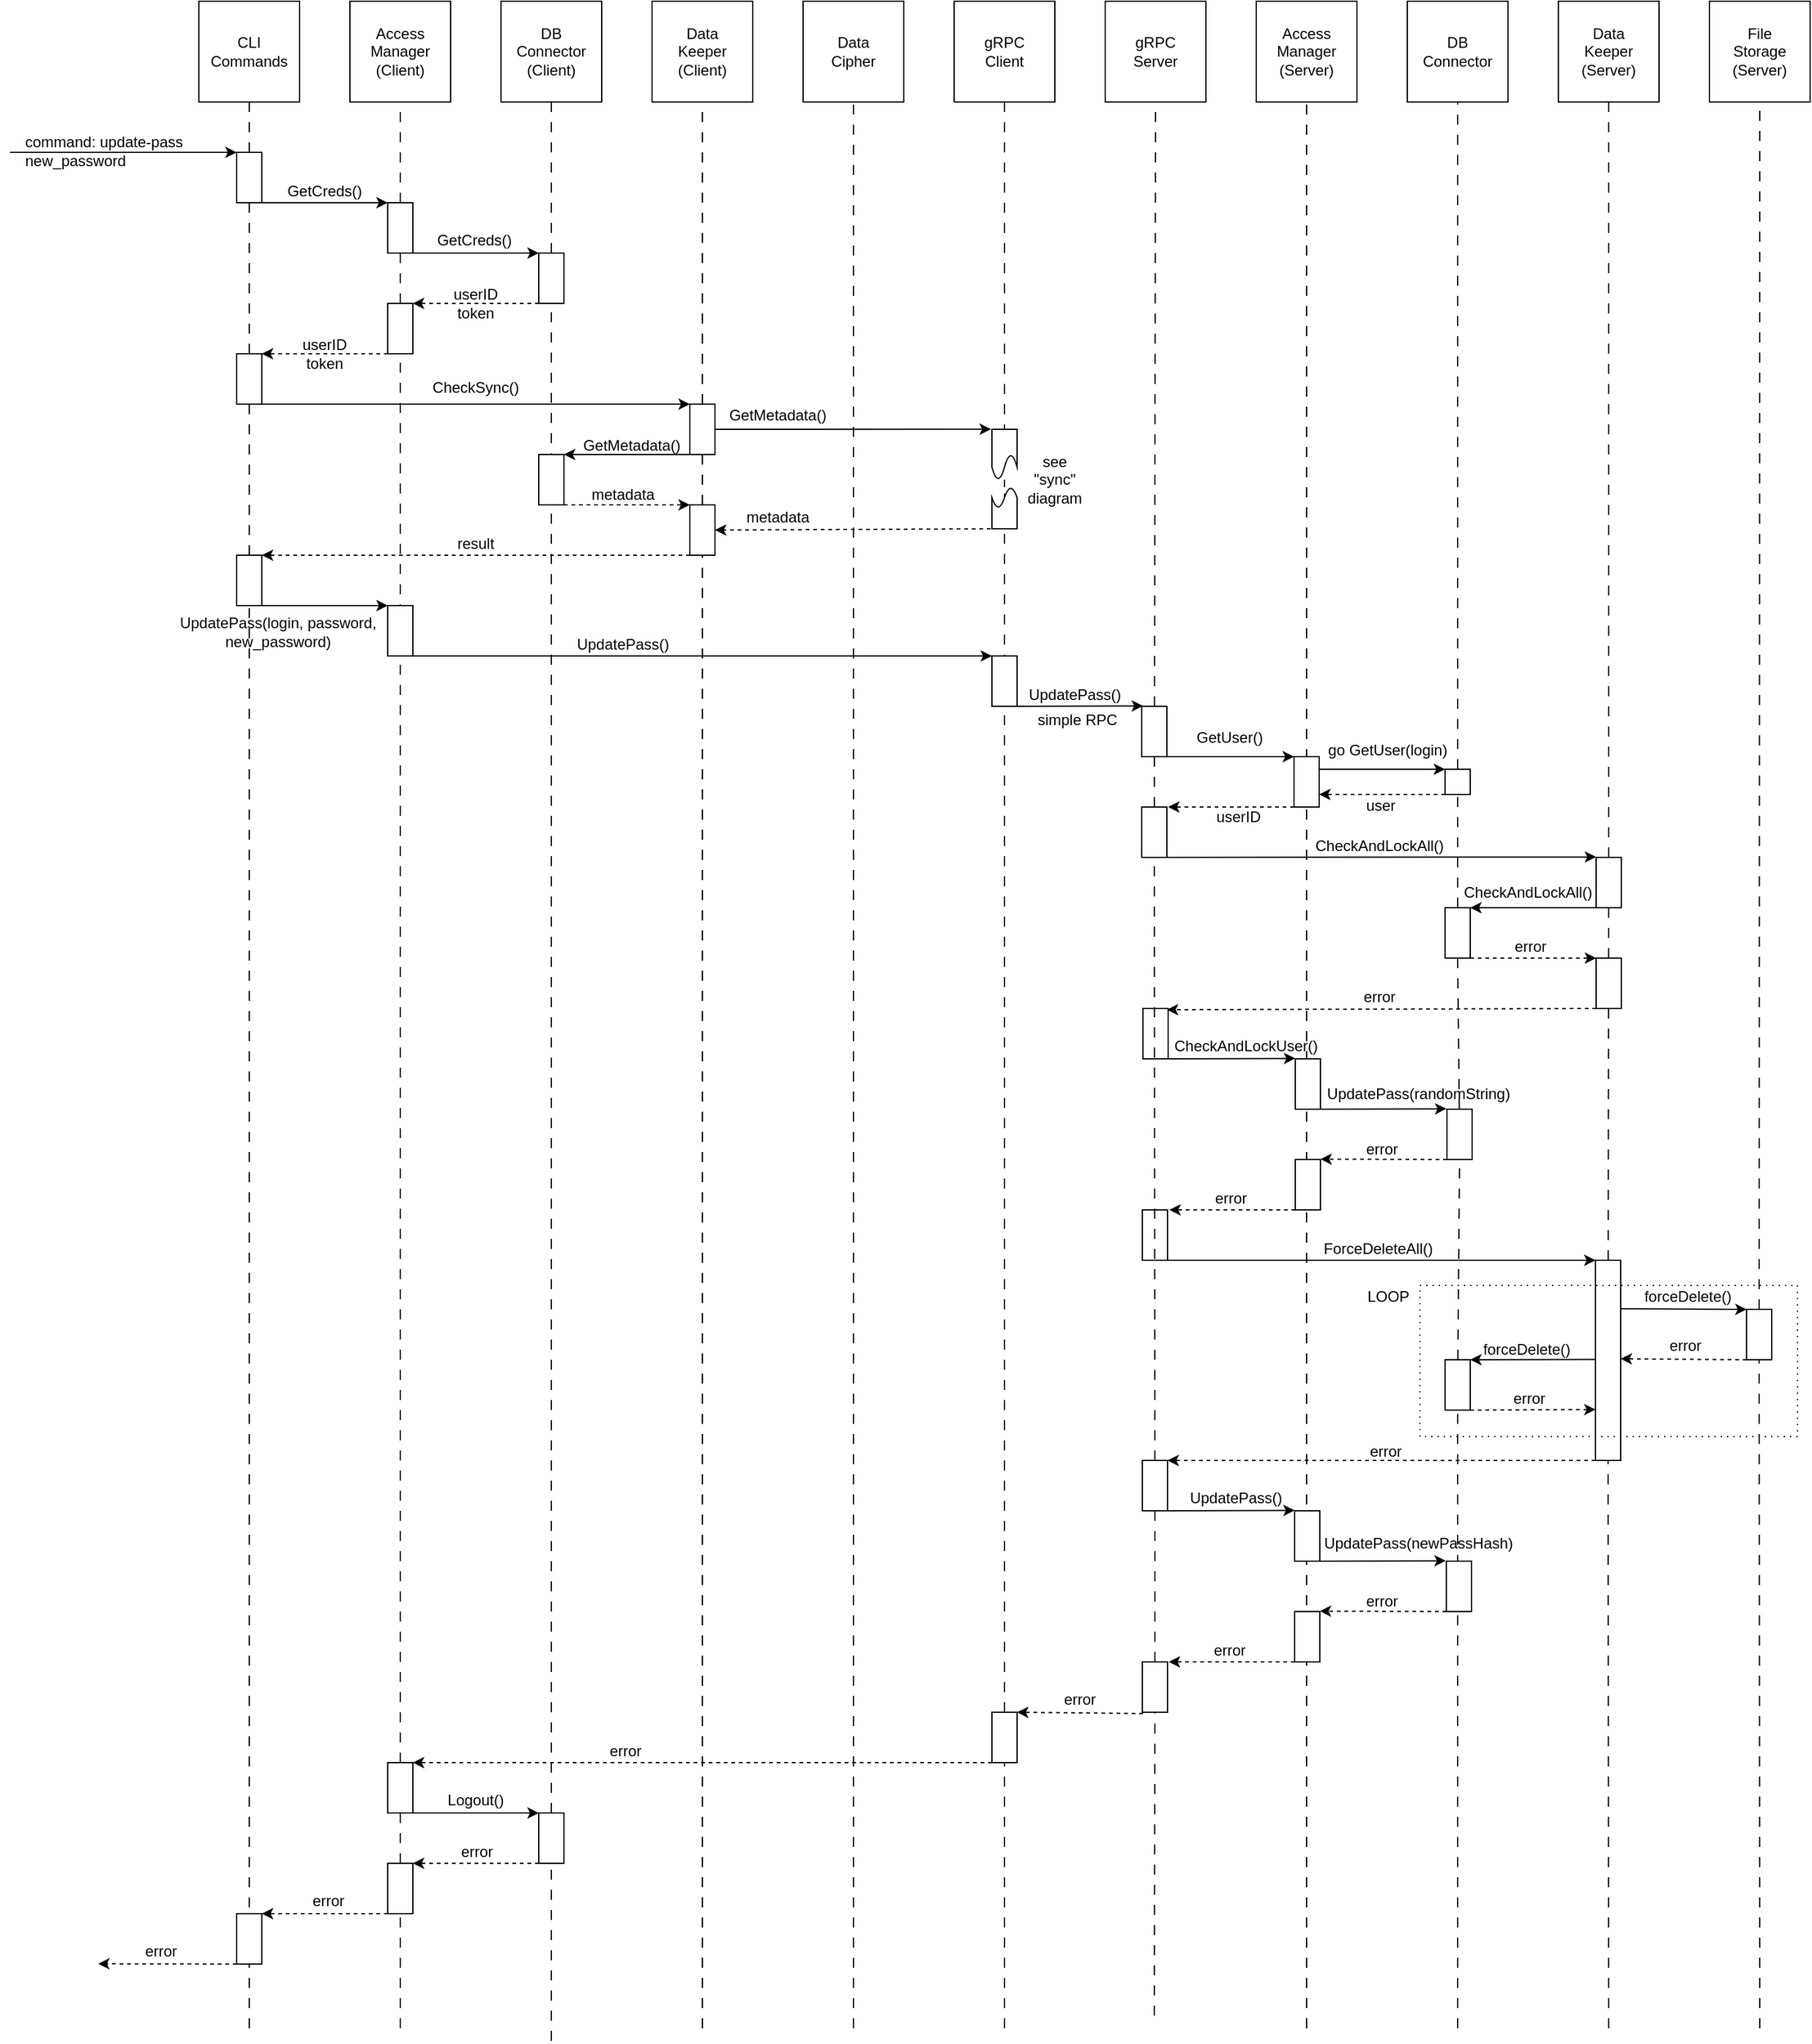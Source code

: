 <mxfile>
    <diagram name="Page-1" id="1Ryli8fB0829bHw35d7t">
        <mxGraphModel dx="2200" dy="1366" grid="1" gridSize="10" guides="1" tooltips="1" connect="1" arrows="1" fold="1" page="0" pageScale="1" pageWidth="827" pageHeight="1169" math="0" shadow="0">
            <root>
                <mxCell id="0"/>
                <mxCell id="1" parent="0"/>
                <mxCell id="tuJECXELKrIchDs7tuP_-1" value="CLI&lt;br&gt;Commands" style="whiteSpace=wrap;html=1;aspect=fixed;" parent="1" vertex="1">
                    <mxGeometry x="80" y="-240" width="80" height="80" as="geometry"/>
                </mxCell>
                <mxCell id="tuJECXELKrIchDs7tuP_-2" value="" style="endArrow=none;dashed=1;html=1;rounded=0;entryX=0.5;entryY=1;entryDx=0;entryDy=0;dashPattern=8 8;startArrow=none;" parent="1" source="407" target="tuJECXELKrIchDs7tuP_-1" edge="1">
                    <mxGeometry width="50" height="50" relative="1" as="geometry">
                        <mxPoint x="120" y="220" as="sourcePoint"/>
                        <mxPoint x="460" y="90" as="targetPoint"/>
                    </mxGeometry>
                </mxCell>
                <mxCell id="tuJECXELKrIchDs7tuP_-4" value="Data&lt;br&gt;Keeper&lt;br&gt;(Client)" style="whiteSpace=wrap;html=1;aspect=fixed;" parent="1" vertex="1">
                    <mxGeometry x="440" y="-240" width="80" height="80" as="geometry"/>
                </mxCell>
                <mxCell id="tuJECXELKrIchDs7tuP_-8" value="gRPC&lt;br&gt;Client" style="whiteSpace=wrap;html=1;aspect=fixed;" parent="1" vertex="1">
                    <mxGeometry x="680" y="-240" width="80" height="80" as="geometry"/>
                </mxCell>
                <mxCell id="tuJECXELKrIchDs7tuP_-9" value="gRPC&lt;br&gt;Server" style="whiteSpace=wrap;html=1;aspect=fixed;" parent="1" vertex="1">
                    <mxGeometry x="800" y="-240" width="80" height="80" as="geometry"/>
                </mxCell>
                <mxCell id="tuJECXELKrIchDs7tuP_-10" value="Access Manager&lt;br&gt;(Server)" style="whiteSpace=wrap;html=1;aspect=fixed;" parent="1" vertex="1">
                    <mxGeometry x="920" y="-240" width="80" height="80" as="geometry"/>
                </mxCell>
                <mxCell id="tuJECXELKrIchDs7tuP_-12" value="DB&lt;br&gt;Connector" style="whiteSpace=wrap;html=1;aspect=fixed;" parent="1" vertex="1">
                    <mxGeometry x="1040" y="-240" width="80" height="80" as="geometry"/>
                </mxCell>
                <mxCell id="tuJECXELKrIchDs7tuP_-13" value="" style="endArrow=none;dashed=1;html=1;rounded=0;entryX=0.5;entryY=1;entryDx=0;entryDy=0;dashPattern=8 8;startArrow=none;" parent="1" source="416" target="tuJECXELKrIchDs7tuP_-4" edge="1">
                    <mxGeometry width="50" height="50" relative="1" as="geometry">
                        <mxPoint x="479" y="1460" as="sourcePoint"/>
                        <mxPoint x="530" y="-60" as="targetPoint"/>
                    </mxGeometry>
                </mxCell>
                <mxCell id="tuJECXELKrIchDs7tuP_-15" value="" style="endArrow=none;dashed=1;html=1;rounded=0;entryX=0.5;entryY=1;entryDx=0;entryDy=0;dashPattern=8 8;startArrow=none;" parent="1" target="tuJECXELKrIchDs7tuP_-8" edge="1">
                    <mxGeometry width="50" height="50" relative="1" as="geometry">
                        <mxPoint x="720.0" y="120" as="sourcePoint"/>
                        <mxPoint x="910" y="300" as="targetPoint"/>
                    </mxGeometry>
                </mxCell>
                <mxCell id="tuJECXELKrIchDs7tuP_-16" value="" style="endArrow=none;dashed=1;html=1;rounded=0;entryX=0.5;entryY=1;entryDx=0;entryDy=0;dashPattern=8 8;startArrow=none;" parent="1" source="547" target="tuJECXELKrIchDs7tuP_-9" edge="1">
                    <mxGeometry width="50" height="50" relative="1" as="geometry">
                        <mxPoint x="839" y="1470" as="sourcePoint"/>
                        <mxPoint x="910" y="300" as="targetPoint"/>
                    </mxGeometry>
                </mxCell>
                <mxCell id="tuJECXELKrIchDs7tuP_-17" value="" style="endArrow=none;dashed=1;html=1;rounded=0;entryX=0.5;entryY=1;entryDx=0;entryDy=0;dashPattern=8 8;startArrow=none;" parent="1" target="tuJECXELKrIchDs7tuP_-10" edge="1">
                    <mxGeometry width="50" height="50" relative="1" as="geometry">
                        <mxPoint x="960" y="1370" as="sourcePoint"/>
                        <mxPoint x="910" y="300" as="targetPoint"/>
                    </mxGeometry>
                </mxCell>
                <mxCell id="tuJECXELKrIchDs7tuP_-18" value="" style="endArrow=none;dashed=1;html=1;rounded=0;entryX=0.5;entryY=1;entryDx=0;entryDy=0;dashPattern=8 8;startArrow=none;" parent="1" source="541" edge="1">
                    <mxGeometry width="50" height="50" relative="1" as="geometry">
                        <mxPoint x="1079" y="860" as="sourcePoint"/>
                        <mxPoint x="1080" y="-160.0" as="targetPoint"/>
                    </mxGeometry>
                </mxCell>
                <mxCell id="399" style="edgeStyle=none;html=1;exitX=1;exitY=1;exitDx=0;exitDy=0;entryX=0;entryY=0;entryDx=0;entryDy=0;" parent="1" source="tuJECXELKrIchDs7tuP_-20" target="396" edge="1">
                    <mxGeometry relative="1" as="geometry"/>
                </mxCell>
                <mxCell id="tuJECXELKrIchDs7tuP_-20" value="" style="rounded=0;whiteSpace=wrap;html=1;" parent="1" vertex="1">
                    <mxGeometry x="110" y="-120" width="20" height="40" as="geometry"/>
                </mxCell>
                <mxCell id="tuJECXELKrIchDs7tuP_-21" value="" style="endArrow=classic;html=1;rounded=0;entryX=0;entryY=0;entryDx=0;entryDy=0;" parent="1" target="tuJECXELKrIchDs7tuP_-20" edge="1">
                    <mxGeometry width="50" height="50" relative="1" as="geometry">
                        <mxPoint x="-70" y="-120" as="sourcePoint"/>
                        <mxPoint x="320" y="40" as="targetPoint"/>
                    </mxGeometry>
                </mxCell>
                <mxCell id="tuJECXELKrIchDs7tuP_-28" value="Access&lt;br&gt;Manager&lt;br&gt;(Client)" style="whiteSpace=wrap;html=1;aspect=fixed;" parent="1" vertex="1">
                    <mxGeometry x="200" y="-240" width="80" height="80" as="geometry"/>
                </mxCell>
                <mxCell id="tuJECXELKrIchDs7tuP_-29" value="" style="endArrow=none;dashed=1;html=1;rounded=0;entryX=0.5;entryY=1;entryDx=0;entryDy=0;dashPattern=8 8;startArrow=none;" parent="1" source="404" target="tuJECXELKrIchDs7tuP_-28" edge="1">
                    <mxGeometry width="50" height="50" relative="1" as="geometry">
                        <mxPoint x="240" y="2720" as="sourcePoint"/>
                        <mxPoint x="290" y="190" as="targetPoint"/>
                    </mxGeometry>
                </mxCell>
                <mxCell id="tuJECXELKrIchDs7tuP_-30" value="DB&lt;br&gt;Connector&lt;br&gt;(Client)" style="whiteSpace=wrap;html=1;aspect=fixed;" parent="1" vertex="1">
                    <mxGeometry x="320" y="-240" width="80" height="80" as="geometry"/>
                </mxCell>
                <mxCell id="tuJECXELKrIchDs7tuP_-31" value="" style="endArrow=none;dashed=1;html=1;rounded=0;entryX=0.5;entryY=1;entryDx=0;entryDy=0;dashPattern=8 8;startArrow=none;" parent="1" source="401" target="tuJECXELKrIchDs7tuP_-30" edge="1">
                    <mxGeometry width="50" height="50" relative="1" as="geometry">
                        <mxPoint x="360" y="310" as="sourcePoint"/>
                        <mxPoint x="410" y="-60" as="targetPoint"/>
                    </mxGeometry>
                </mxCell>
                <mxCell id="tuJECXELKrIchDs7tuP_-33" value="" style="endArrow=classic;html=1;rounded=0;exitX=1;exitY=1;exitDx=0;exitDy=0;entryX=0;entryY=0;entryDx=0;entryDy=0;" parent="1" target="tuJECXELKrIchDs7tuP_-32" edge="1">
                    <mxGeometry width="50" height="50" relative="1" as="geometry">
                        <mxPoint x="130" y="240" as="sourcePoint"/>
                        <mxPoint x="580" y="370" as="targetPoint"/>
                    </mxGeometry>
                </mxCell>
                <mxCell id="tuJECXELKrIchDs7tuP_-38" value="UpdatePass(login, password, new_password)" style="text;strokeColor=none;align=center;fillColor=none;html=1;verticalAlign=middle;whiteSpace=wrap;rounded=0;" parent="1" vertex="1">
                    <mxGeometry x="54" y="246" width="178" height="30" as="geometry"/>
                </mxCell>
                <mxCell id="tuJECXELKrIchDs7tuP_-41" value="command: update-pass&lt;br&gt;new_password" style="text;html=1;strokeColor=none;fillColor=none;align=left;verticalAlign=middle;whiteSpace=wrap;rounded=0;" parent="1" vertex="1">
                    <mxGeometry x="-60" y="-136" width="135" height="30" as="geometry"/>
                </mxCell>
                <mxCell id="373" style="edgeStyle=none;html=1;exitX=1;exitY=1;exitDx=0;exitDy=0;entryX=0;entryY=0;entryDx=0;entryDy=0;" parent="1" target="372" edge="1">
                    <mxGeometry relative="1" as="geometry">
                        <mxPoint x="250" y="280" as="sourcePoint"/>
                    </mxGeometry>
                </mxCell>
                <mxCell id="95" value="" style="endArrow=none;dashed=1;html=1;rounded=0;entryX=0.5;entryY=1;entryDx=0;entryDy=0;dashPattern=8 8;startArrow=none;" parent="1" source="426" edge="1">
                    <mxGeometry width="50" height="50" relative="1" as="geometry">
                        <mxPoint x="720" y="2700" as="sourcePoint"/>
                        <mxPoint x="720.0" y="140" as="targetPoint"/>
                    </mxGeometry>
                </mxCell>
                <mxCell id="300" value="Data&lt;br&gt;Keeper&lt;br&gt;(Server)" style="whiteSpace=wrap;html=1;aspect=fixed;" parent="1" vertex="1">
                    <mxGeometry x="1160" y="-240" width="80" height="80" as="geometry"/>
                </mxCell>
                <mxCell id="301" value="" style="endArrow=none;dashed=1;html=1;strokeWidth=1;entryX=0.5;entryY=1;entryDx=0;entryDy=0;dashPattern=8 8;startArrow=none;" parent="1" source="448" target="300" edge="1">
                    <mxGeometry width="50" height="50" relative="1" as="geometry">
                        <mxPoint x="1200" y="1440" as="sourcePoint"/>
                        <mxPoint x="1690" y="760" as="targetPoint"/>
                    </mxGeometry>
                </mxCell>
                <mxCell id="376" style="edgeStyle=none;html=1;exitX=1;exitY=1;exitDx=0;exitDy=0;" parent="1" source="372" edge="1">
                    <mxGeometry relative="1" as="geometry">
                        <mxPoint x="830" y="319.667" as="targetPoint"/>
                    </mxGeometry>
                </mxCell>
                <mxCell id="374" value="UpdatePass()" style="text;html=1;strokeColor=none;fillColor=none;align=center;verticalAlign=middle;whiteSpace=wrap;rounded=0;" parent="1" vertex="1">
                    <mxGeometry x="387" y="256" width="60" height="30" as="geometry"/>
                </mxCell>
                <mxCell id="381" style="edgeStyle=none;html=1;exitX=1;exitY=1;exitDx=0;exitDy=0;" parent="1" edge="1">
                    <mxGeometry relative="1" as="geometry">
                        <mxPoint x="951" y="599.667" as="targetPoint"/>
                        <mxPoint x="850" y="600" as="sourcePoint"/>
                    </mxGeometry>
                </mxCell>
                <mxCell id="450" style="edgeStyle=none;html=1;exitX=1;exitY=1;exitDx=0;exitDy=0;" parent="1" edge="1">
                    <mxGeometry relative="1" as="geometry">
                        <mxPoint x="1190" y="439.684" as="targetPoint"/>
                        <mxPoint x="849" y="440" as="sourcePoint"/>
                    </mxGeometry>
                </mxCell>
                <mxCell id="540" style="edgeStyle=none;html=1;exitX=1;exitY=1;exitDx=0;exitDy=0;entryX=0;entryY=0;entryDx=0;entryDy=0;" parent="1" source="375" target="539" edge="1">
                    <mxGeometry relative="1" as="geometry"/>
                </mxCell>
                <mxCell id="375" value="" style="rounded=0;whiteSpace=wrap;html=1;" parent="1" vertex="1">
                    <mxGeometry x="829" y="320" width="20" height="40" as="geometry"/>
                </mxCell>
                <mxCell id="377" value="UpdatePass()" style="text;html=1;strokeColor=none;fillColor=none;align=center;verticalAlign=middle;whiteSpace=wrap;rounded=0;" parent="1" vertex="1">
                    <mxGeometry x="746" y="296" width="60" height="30" as="geometry"/>
                </mxCell>
                <mxCell id="378" value="simple RPC" style="text;html=1;strokeColor=none;fillColor=none;align=center;verticalAlign=middle;whiteSpace=wrap;rounded=0;" parent="1" vertex="1">
                    <mxGeometry x="738" y="316" width="80" height="30" as="geometry"/>
                </mxCell>
                <mxCell id="387" style="edgeStyle=none;html=1;exitX=1;exitY=1;exitDx=0;exitDy=0;" parent="1" source="379" edge="1">
                    <mxGeometry relative="1" as="geometry">
                        <mxPoint x="1071" y="639.667" as="targetPoint"/>
                    </mxGeometry>
                </mxCell>
                <mxCell id="379" value="" style="rounded=0;whiteSpace=wrap;html=1;" parent="1" vertex="1">
                    <mxGeometry x="951" y="600" width="20" height="40" as="geometry"/>
                </mxCell>
                <mxCell id="382" value="CheckAndLockUser()" style="text;html=1;strokeColor=none;fillColor=none;align=center;verticalAlign=middle;whiteSpace=wrap;rounded=0;" parent="1" vertex="1">
                    <mxGeometry x="881.5" y="575" width="60" height="30" as="geometry"/>
                </mxCell>
                <mxCell id="384" value="" style="endArrow=none;dashed=1;html=1;rounded=0;entryX=0.5;entryY=1;entryDx=0;entryDy=0;dashPattern=8 8;startArrow=none;" parent="1" source="464" target="383" edge="1">
                    <mxGeometry width="50" height="50" relative="1" as="geometry">
                        <mxPoint x="1078" y="1719" as="sourcePoint"/>
                        <mxPoint x="1080" y="480.0" as="targetPoint"/>
                    </mxGeometry>
                </mxCell>
                <mxCell id="390" style="edgeStyle=none;html=1;exitX=0;exitY=1;exitDx=0;exitDy=0;dashed=1;" parent="1" source="383" edge="1">
                    <mxGeometry relative="1" as="geometry">
                        <mxPoint x="971" y="679.667" as="targetPoint"/>
                    </mxGeometry>
                </mxCell>
                <mxCell id="383" value="" style="rounded=0;whiteSpace=wrap;html=1;" parent="1" vertex="1">
                    <mxGeometry x="1071.5" y="640" width="20" height="40" as="geometry"/>
                </mxCell>
                <mxCell id="388" value="UpdatePass(randomString)" style="text;html=1;strokeColor=none;fillColor=none;align=center;verticalAlign=middle;whiteSpace=wrap;rounded=0;" parent="1" vertex="1">
                    <mxGeometry x="1019" y="613" width="60" height="30" as="geometry"/>
                </mxCell>
                <mxCell id="393" style="edgeStyle=none;html=1;exitX=0;exitY=1;exitDx=0;exitDy=0;entryX=1;entryY=0;entryDx=0;entryDy=0;dashed=1;" parent="1" source="389" edge="1">
                    <mxGeometry relative="1" as="geometry">
                        <mxPoint x="851" y="720" as="targetPoint"/>
                    </mxGeometry>
                </mxCell>
                <mxCell id="389" value="" style="rounded=0;whiteSpace=wrap;html=1;" parent="1" vertex="1">
                    <mxGeometry x="951" y="680" width="20" height="40" as="geometry"/>
                </mxCell>
                <mxCell id="391" value="error" style="text;html=1;strokeColor=none;fillColor=none;align=center;verticalAlign=middle;whiteSpace=wrap;rounded=0;" parent="1" vertex="1">
                    <mxGeometry x="990" y="657" width="60" height="30" as="geometry"/>
                </mxCell>
                <mxCell id="447" style="edgeStyle=none;html=1;exitX=1;exitY=1;exitDx=0;exitDy=0;entryX=0;entryY=0;entryDx=0;entryDy=0;" parent="1" source="392" target="445" edge="1">
                    <mxGeometry relative="1" as="geometry"/>
                </mxCell>
                <mxCell id="392" value="" style="rounded=0;whiteSpace=wrap;html=1;" parent="1" vertex="1">
                    <mxGeometry x="829.5" y="720" width="20" height="40" as="geometry"/>
                </mxCell>
                <mxCell id="394" value="error" style="text;html=1;strokeColor=none;fillColor=none;align=center;verticalAlign=middle;whiteSpace=wrap;rounded=0;" parent="1" vertex="1">
                    <mxGeometry x="869.5" y="696" width="60" height="30" as="geometry"/>
                </mxCell>
                <mxCell id="403" style="edgeStyle=none;html=1;exitX=1;exitY=1;exitDx=0;exitDy=0;entryX=0;entryY=0;entryDx=0;entryDy=0;" parent="1" source="396" target="401" edge="1">
                    <mxGeometry relative="1" as="geometry"/>
                </mxCell>
                <mxCell id="396" value="" style="rounded=0;whiteSpace=wrap;html=1;" parent="1" vertex="1">
                    <mxGeometry x="230" y="-80" width="20" height="40" as="geometry"/>
                </mxCell>
                <mxCell id="402" value="" style="endArrow=none;dashed=1;html=1;rounded=0;entryX=0.5;entryY=1;entryDx=0;entryDy=0;dashPattern=8 8;startArrow=none;" parent="1" source="488" target="401" edge="1">
                    <mxGeometry width="50" height="50" relative="1" as="geometry">
                        <mxPoint x="359" y="1423.333" as="sourcePoint"/>
                        <mxPoint x="360" y="-160" as="targetPoint"/>
                    </mxGeometry>
                </mxCell>
                <mxCell id="406" style="edgeStyle=none;html=1;exitX=0;exitY=1;exitDx=0;exitDy=0;entryX=1;entryY=0;entryDx=0;entryDy=0;dashed=1;" parent="1" source="401" target="404" edge="1">
                    <mxGeometry relative="1" as="geometry"/>
                </mxCell>
                <mxCell id="401" value="" style="rounded=0;whiteSpace=wrap;html=1;" parent="1" vertex="1">
                    <mxGeometry x="350" y="-40" width="20" height="40" as="geometry"/>
                </mxCell>
                <mxCell id="405" value="" style="endArrow=none;dashed=1;html=1;rounded=0;entryX=0.5;entryY=1;entryDx=0;entryDy=0;dashPattern=8 8;startArrow=none;" parent="1" source="494" target="404" edge="1">
                    <mxGeometry width="50" height="50" relative="1" as="geometry">
                        <mxPoint x="240" y="2720" as="sourcePoint"/>
                        <mxPoint x="240" y="-160" as="targetPoint"/>
                    </mxGeometry>
                </mxCell>
                <mxCell id="409" style="edgeStyle=none;html=1;exitX=0;exitY=1;exitDx=0;exitDy=0;entryX=1;entryY=0;entryDx=0;entryDy=0;dashed=1;" parent="1" source="404" target="407" edge="1">
                    <mxGeometry relative="1" as="geometry"/>
                </mxCell>
                <mxCell id="404" value="" style="rounded=0;whiteSpace=wrap;html=1;" parent="1" vertex="1">
                    <mxGeometry x="230" width="20" height="40" as="geometry"/>
                </mxCell>
                <mxCell id="408" value="" style="endArrow=none;dashed=1;html=1;rounded=0;entryX=0.5;entryY=1;entryDx=0;entryDy=0;dashPattern=8 8;startArrow=none;" parent="1" source="439" target="407" edge="1">
                    <mxGeometry width="50" height="50" relative="1" as="geometry">
                        <mxPoint x="119" y="1450" as="sourcePoint"/>
                        <mxPoint x="120" y="-160" as="targetPoint"/>
                    </mxGeometry>
                </mxCell>
                <mxCell id="418" style="edgeStyle=none;html=1;exitX=1;exitY=1;exitDx=0;exitDy=0;entryX=0;entryY=0;entryDx=0;entryDy=0;" parent="1" source="407" target="416" edge="1">
                    <mxGeometry relative="1" as="geometry"/>
                </mxCell>
                <mxCell id="407" value="" style="rounded=0;whiteSpace=wrap;html=1;" parent="1" vertex="1">
                    <mxGeometry x="110" y="40" width="20" height="40" as="geometry"/>
                </mxCell>
                <mxCell id="410" value="GetCreds()" style="text;html=1;strokeColor=none;fillColor=none;align=center;verticalAlign=middle;whiteSpace=wrap;rounded=0;" parent="1" vertex="1">
                    <mxGeometry x="150" y="-104" width="60" height="30" as="geometry"/>
                </mxCell>
                <mxCell id="411" value="GetCreds()" style="text;html=1;strokeColor=none;fillColor=none;align=center;verticalAlign=middle;whiteSpace=wrap;rounded=0;" parent="1" vertex="1">
                    <mxGeometry x="269" y="-65" width="60" height="30" as="geometry"/>
                </mxCell>
                <mxCell id="412" value="userID&lt;br&gt;token" style="text;html=1;strokeColor=none;fillColor=none;align=center;verticalAlign=middle;whiteSpace=wrap;rounded=0;" parent="1" vertex="1">
                    <mxGeometry x="270" y="-15" width="60" height="30" as="geometry"/>
                </mxCell>
                <mxCell id="413" value="userID&lt;br&gt;token" style="text;html=1;strokeColor=none;fillColor=none;align=center;verticalAlign=middle;whiteSpace=wrap;rounded=0;" parent="1" vertex="1">
                    <mxGeometry x="150" y="27" width="60" height="25" as="geometry"/>
                </mxCell>
                <mxCell id="417" value="" style="endArrow=none;dashed=1;html=1;rounded=0;entryX=0.5;entryY=1;entryDx=0;entryDy=0;dashPattern=8 8;startArrow=none;" parent="1" source="430" target="416" edge="1">
                    <mxGeometry width="50" height="50" relative="1" as="geometry">
                        <mxPoint x="479" y="1460" as="sourcePoint"/>
                        <mxPoint x="480" y="-160" as="targetPoint"/>
                    </mxGeometry>
                </mxCell>
                <mxCell id="422" style="edgeStyle=none;html=1;exitX=1;exitY=1;exitDx=0;exitDy=0;entryX=-0.038;entryY=-0.003;entryDx=0;entryDy=0;entryPerimeter=0;" parent="1" target="425" edge="1">
                    <mxGeometry relative="1" as="geometry">
                        <mxPoint x="490.0" y="100" as="sourcePoint"/>
                        <mxPoint x="590.0" y="100" as="targetPoint"/>
                    </mxGeometry>
                </mxCell>
                <mxCell id="429" style="edgeStyle=none;html=1;exitX=0;exitY=1;exitDx=0;exitDy=0;entryX=1;entryY=0;entryDx=0;entryDy=0;" parent="1" source="416" target="428" edge="1">
                    <mxGeometry relative="1" as="geometry"/>
                </mxCell>
                <mxCell id="416" value="" style="rounded=0;whiteSpace=wrap;html=1;" parent="1" vertex="1">
                    <mxGeometry x="470" y="80" width="20" height="40" as="geometry"/>
                </mxCell>
                <mxCell id="419" value="CheckSync()" style="text;html=1;strokeColor=none;fillColor=none;align=center;verticalAlign=middle;whiteSpace=wrap;rounded=0;" parent="1" vertex="1">
                    <mxGeometry x="270" y="52" width="60" height="30" as="geometry"/>
                </mxCell>
                <mxCell id="423" value="GetMetadata()" style="text;html=1;strokeColor=none;fillColor=none;align=center;verticalAlign=middle;whiteSpace=wrap;rounded=0;" parent="1" vertex="1">
                    <mxGeometry x="510" y="74" width="60" height="30" as="geometry"/>
                </mxCell>
                <mxCell id="425" value="" style="shape=document;whiteSpace=wrap;html=1;boundedLbl=1;size=0.5;" parent="1" vertex="1">
                    <mxGeometry x="710" y="100" width="20" height="40" as="geometry"/>
                </mxCell>
                <mxCell id="427" value="" style="endArrow=none;dashed=1;html=1;rounded=0;entryX=0.5;entryY=1;entryDx=0;entryDy=0;dashPattern=8 8;startArrow=none;" parent="1" source="481" target="426" edge="1">
                    <mxGeometry width="50" height="50" relative="1" as="geometry">
                        <mxPoint x="720.0" y="2720.0" as="sourcePoint"/>
                        <mxPoint x="720.0" y="160" as="targetPoint"/>
                    </mxGeometry>
                </mxCell>
                <mxCell id="436" style="edgeStyle=none;html=1;exitX=0.75;exitY=0;exitDx=0;exitDy=0;entryX=1;entryY=0.5;entryDx=0;entryDy=0;dashed=1;" parent="1" source="426" target="430" edge="1">
                    <mxGeometry relative="1" as="geometry"/>
                </mxCell>
                <mxCell id="426" value="" style="shape=document;whiteSpace=wrap;html=1;boundedLbl=1;size=0.5;rotation=-180;" parent="1" vertex="1">
                    <mxGeometry x="710" y="146" width="20" height="33" as="geometry"/>
                </mxCell>
                <mxCell id="432" style="edgeStyle=none;html=1;exitX=1;exitY=1;exitDx=0;exitDy=0;entryX=0;entryY=0;entryDx=0;entryDy=0;dashed=1;" parent="1" source="428" target="430" edge="1">
                    <mxGeometry relative="1" as="geometry"/>
                </mxCell>
                <mxCell id="428" value="" style="rounded=0;whiteSpace=wrap;html=1;" parent="1" vertex="1">
                    <mxGeometry x="350" y="120" width="20" height="40" as="geometry"/>
                </mxCell>
                <mxCell id="431" value="" style="endArrow=none;dashed=1;html=1;rounded=0;entryX=0.5;entryY=1;entryDx=0;entryDy=0;dashPattern=8 8;startArrow=none;" parent="1" target="430" edge="1">
                    <mxGeometry width="50" height="50" relative="1" as="geometry">
                        <mxPoint x="480" y="1370" as="sourcePoint"/>
                        <mxPoint x="480.0" y="120" as="targetPoint"/>
                    </mxGeometry>
                </mxCell>
                <mxCell id="441" style="edgeStyle=none;html=1;exitX=0;exitY=1;exitDx=0;exitDy=0;entryX=1;entryY=0;entryDx=0;entryDy=0;dashed=1;" parent="1" source="430" target="439" edge="1">
                    <mxGeometry relative="1" as="geometry"/>
                </mxCell>
                <mxCell id="430" value="" style="rounded=0;whiteSpace=wrap;html=1;" parent="1" vertex="1">
                    <mxGeometry x="470" y="160" width="20" height="40" as="geometry"/>
                </mxCell>
                <mxCell id="433" value="GetMetadata()" style="text;html=1;strokeColor=none;fillColor=none;align=center;verticalAlign=middle;whiteSpace=wrap;rounded=0;" parent="1" vertex="1">
                    <mxGeometry x="394" y="98" width="60" height="30" as="geometry"/>
                </mxCell>
                <mxCell id="434" value="metadata" style="text;html=1;strokeColor=none;fillColor=none;align=center;verticalAlign=middle;whiteSpace=wrap;rounded=0;" parent="1" vertex="1">
                    <mxGeometry x="387" y="137" width="60" height="30" as="geometry"/>
                </mxCell>
                <mxCell id="437" value="metadata" style="text;html=1;strokeColor=none;fillColor=none;align=center;verticalAlign=middle;whiteSpace=wrap;rounded=0;" parent="1" vertex="1">
                    <mxGeometry x="510" y="155" width="60" height="30" as="geometry"/>
                </mxCell>
                <mxCell id="438" value="see&lt;br&gt;&quot;sync&quot;&lt;br&gt;diagram" style="text;html=1;strokeColor=none;fillColor=none;align=center;verticalAlign=middle;whiteSpace=wrap;rounded=0;" parent="1" vertex="1">
                    <mxGeometry x="730" y="125" width="60" height="30" as="geometry"/>
                </mxCell>
                <mxCell id="440" value="" style="endArrow=none;dashed=1;html=1;rounded=0;entryX=0.5;entryY=1;entryDx=0;entryDy=0;dashPattern=8 8;startArrow=none;" parent="1" target="439" edge="1">
                    <mxGeometry width="50" height="50" relative="1" as="geometry">
                        <mxPoint x="120" y="1370" as="sourcePoint"/>
                        <mxPoint x="120" y="80" as="targetPoint"/>
                    </mxGeometry>
                </mxCell>
                <mxCell id="439" value="" style="rounded=0;whiteSpace=wrap;html=1;" parent="1" vertex="1">
                    <mxGeometry x="110" y="200" width="20" height="40" as="geometry"/>
                </mxCell>
                <mxCell id="442" value="result" style="text;html=1;strokeColor=none;fillColor=none;align=center;verticalAlign=middle;whiteSpace=wrap;rounded=0;" parent="1" vertex="1">
                    <mxGeometry x="270" y="176" width="60" height="30" as="geometry"/>
                </mxCell>
                <mxCell id="443" value="File&lt;br&gt;Storage&lt;br&gt;(Server)&lt;br&gt;" style="whiteSpace=wrap;html=1;aspect=fixed;" parent="1" vertex="1">
                    <mxGeometry x="1280" y="-240" width="80" height="80" as="geometry"/>
                </mxCell>
                <mxCell id="444" value="" style="endArrow=none;dashed=1;html=1;entryX=0.5;entryY=1;entryDx=0;entryDy=0;dashPattern=8 8;startArrow=none;" parent="1" source="468" target="443" edge="1">
                    <mxGeometry width="50" height="50" relative="1" as="geometry">
                        <mxPoint x="1320" y="1450" as="sourcePoint"/>
                        <mxPoint x="1270" y="-10" as="targetPoint"/>
                    </mxGeometry>
                </mxCell>
                <mxCell id="446" value="" style="endArrow=none;dashed=1;html=1;strokeWidth=1;entryX=0.5;entryY=1;entryDx=0;entryDy=0;dashPattern=8 8;startArrow=none;" parent="1" target="445" edge="1">
                    <mxGeometry width="50" height="50" relative="1" as="geometry">
                        <mxPoint x="1200" y="1370" as="sourcePoint"/>
                        <mxPoint x="1200" y="79" as="targetPoint"/>
                    </mxGeometry>
                </mxCell>
                <mxCell id="473" style="edgeStyle=none;html=1;exitX=1;exitY=0.5;exitDx=0;exitDy=0;entryX=0;entryY=0;entryDx=0;entryDy=0;" parent="1" target="468" edge="1">
                    <mxGeometry relative="1" as="geometry">
                        <mxPoint x="1209.5" y="798.5" as="sourcePoint"/>
                    </mxGeometry>
                </mxCell>
                <mxCell id="479" style="edgeStyle=none;html=1;exitX=0;exitY=1;exitDx=0;exitDy=0;entryX=1;entryY=0;entryDx=0;entryDy=0;dashed=1;" parent="1" source="445" target="477" edge="1">
                    <mxGeometry relative="1" as="geometry"/>
                </mxCell>
                <mxCell id="445" value="" style="rounded=0;whiteSpace=wrap;html=1;" parent="1" vertex="1">
                    <mxGeometry x="1189.5" y="760" width="20" height="159" as="geometry"/>
                </mxCell>
                <mxCell id="449" value="" style="endArrow=none;dashed=1;html=1;strokeWidth=1;entryX=0.5;entryY=1;entryDx=0;entryDy=0;dashPattern=8 8;startArrow=none;" parent="1" source="445" target="448" edge="1">
                    <mxGeometry width="50" height="50" relative="1" as="geometry">
                        <mxPoint x="1200" y="907" as="sourcePoint"/>
                        <mxPoint x="1200" y="79" as="targetPoint"/>
                    </mxGeometry>
                </mxCell>
                <mxCell id="454" style="edgeStyle=none;html=1;exitX=0;exitY=1;exitDx=0;exitDy=0;entryX=1;entryY=0;entryDx=0;entryDy=0;" parent="1" source="448" target="452" edge="1">
                    <mxGeometry relative="1" as="geometry"/>
                </mxCell>
                <mxCell id="448" value="" style="rounded=0;whiteSpace=wrap;html=1;" parent="1" vertex="1">
                    <mxGeometry x="1190" y="440" width="20" height="40" as="geometry"/>
                </mxCell>
                <mxCell id="451" value="CheckAndLockAll()" style="text;html=1;strokeColor=none;fillColor=none;align=center;verticalAlign=middle;whiteSpace=wrap;rounded=0;" parent="1" vertex="1">
                    <mxGeometry x="988" y="416" width="60" height="30" as="geometry"/>
                </mxCell>
                <mxCell id="453" value="" style="endArrow=none;dashed=1;html=1;rounded=0;entryX=0.5;entryY=1;entryDx=0;entryDy=0;dashPattern=8 8;startArrow=none;" parent="1" source="383" target="452" edge="1">
                    <mxGeometry width="50" height="50" relative="1" as="geometry">
                        <mxPoint x="1080.486" y="787" as="sourcePoint"/>
                        <mxPoint x="1080" y="79" as="targetPoint"/>
                    </mxGeometry>
                </mxCell>
                <mxCell id="457" style="edgeStyle=none;html=1;exitX=1;exitY=1;exitDx=0;exitDy=0;entryX=0;entryY=0;entryDx=0;entryDy=0;dashed=1;" parent="1" source="452" target="456" edge="1">
                    <mxGeometry relative="1" as="geometry"/>
                </mxCell>
                <mxCell id="452" value="" style="rounded=0;whiteSpace=wrap;html=1;" parent="1" vertex="1">
                    <mxGeometry x="1070" y="480" width="20" height="40" as="geometry"/>
                </mxCell>
                <mxCell id="455" value="CheckAndLockAll()" style="text;html=1;strokeColor=none;fillColor=none;align=center;verticalAlign=middle;whiteSpace=wrap;rounded=0;" parent="1" vertex="1">
                    <mxGeometry x="1106" y="453" width="60" height="30" as="geometry"/>
                </mxCell>
                <mxCell id="460" style="edgeStyle=none;html=1;exitX=0;exitY=1;exitDx=0;exitDy=0;entryX=1;entryY=0;entryDx=0;entryDy=0;dashed=1;" parent="1" source="456" edge="1">
                    <mxGeometry relative="1" as="geometry">
                        <mxPoint x="849" y="561" as="targetPoint"/>
                    </mxGeometry>
                </mxCell>
                <mxCell id="456" value="" style="rounded=0;whiteSpace=wrap;html=1;" parent="1" vertex="1">
                    <mxGeometry x="1190" y="520" width="20" height="40" as="geometry"/>
                </mxCell>
                <mxCell id="458" value="error" style="text;html=1;strokeColor=none;fillColor=none;align=center;verticalAlign=middle;whiteSpace=wrap;rounded=0;" parent="1" vertex="1">
                    <mxGeometry x="1108" y="496" width="60" height="30" as="geometry"/>
                </mxCell>
                <mxCell id="459" value="" style="rounded=0;whiteSpace=wrap;html=1;" parent="1" vertex="1">
                    <mxGeometry x="830" y="560" width="20" height="40" as="geometry"/>
                </mxCell>
                <mxCell id="461" value="error" style="text;html=1;strokeColor=none;fillColor=none;align=center;verticalAlign=middle;whiteSpace=wrap;rounded=0;" parent="1" vertex="1">
                    <mxGeometry x="988" y="536" width="60" height="30" as="geometry"/>
                </mxCell>
                <mxCell id="463" value="ForceDeleteAll()" style="text;html=1;strokeColor=none;fillColor=none;align=center;verticalAlign=middle;whiteSpace=wrap;rounded=0;" parent="1" vertex="1">
                    <mxGeometry x="986.5" y="736" width="60" height="30" as="geometry"/>
                </mxCell>
                <mxCell id="465" value="" style="endArrow=none;dashed=1;html=1;rounded=0;entryX=0.5;entryY=1;entryDx=0;entryDy=0;dashPattern=8 8;startArrow=none;" parent="1" target="464" edge="1">
                    <mxGeometry width="50" height="50" relative="1" as="geometry">
                        <mxPoint x="1080" y="1370" as="sourcePoint"/>
                        <mxPoint x="1080.5" y="840" as="targetPoint"/>
                    </mxGeometry>
                </mxCell>
                <mxCell id="470" style="edgeStyle=none;html=1;exitX=0;exitY=0.25;exitDx=0;exitDy=0;entryX=1;entryY=0;entryDx=0;entryDy=0;" parent="1" target="464" edge="1">
                    <mxGeometry relative="1" as="geometry">
                        <mxPoint x="1189.5" y="838.75" as="sourcePoint"/>
                    </mxGeometry>
                </mxCell>
                <mxCell id="471" style="edgeStyle=none;html=1;exitX=1;exitY=1;exitDx=0;exitDy=0;dashed=1;" parent="1" source="464" edge="1">
                    <mxGeometry relative="1" as="geometry">
                        <mxPoint x="1189.5" y="878.546" as="targetPoint"/>
                    </mxGeometry>
                </mxCell>
                <mxCell id="464" value="" style="rounded=0;whiteSpace=wrap;html=1;" parent="1" vertex="1">
                    <mxGeometry x="1070" y="839" width="20" height="40" as="geometry"/>
                </mxCell>
                <mxCell id="469" value="" style="endArrow=none;dashed=1;html=1;entryX=0.5;entryY=1;entryDx=0;entryDy=0;dashPattern=8 8;" parent="1" target="468" edge="1">
                    <mxGeometry width="50" height="50" relative="1" as="geometry">
                        <mxPoint x="1320" y="1370" as="sourcePoint"/>
                        <mxPoint x="1320" y="79" as="targetPoint"/>
                    </mxGeometry>
                </mxCell>
                <mxCell id="474" style="edgeStyle=none;html=1;exitX=0;exitY=1;exitDx=0;exitDy=0;entryX=1;entryY=0.75;entryDx=0;entryDy=0;dashed=1;" parent="1" source="468" edge="1">
                    <mxGeometry relative="1" as="geometry">
                        <mxPoint x="1209.5" y="838.25" as="targetPoint"/>
                    </mxGeometry>
                </mxCell>
                <mxCell id="468" value="" style="rounded=0;whiteSpace=wrap;html=1;" parent="1" vertex="1">
                    <mxGeometry x="1309.5" y="799" width="20" height="40" as="geometry"/>
                </mxCell>
                <mxCell id="475" value="forceDelete()" style="text;html=1;strokeColor=none;fillColor=none;align=center;verticalAlign=middle;whiteSpace=wrap;rounded=0;" parent="1" vertex="1">
                    <mxGeometry x="1081.5" y="816" width="106" height="30" as="geometry"/>
                </mxCell>
                <mxCell id="476" value="forceDelete()" style="text;html=1;strokeColor=none;fillColor=none;align=center;verticalAlign=middle;whiteSpace=wrap;rounded=0;" parent="1" vertex="1">
                    <mxGeometry x="1209.5" y="774" width="106" height="30" as="geometry"/>
                </mxCell>
                <mxCell id="478" value="" style="endArrow=none;dashed=1;html=1;rounded=0;entryX=0.5;entryY=1;entryDx=0;entryDy=0;dashPattern=8 8;startArrow=none;" parent="1" source="569" target="477" edge="1">
                    <mxGeometry width="50" height="50" relative="1" as="geometry">
                        <mxPoint x="839" y="1679" as="sourcePoint"/>
                        <mxPoint x="840" y="79" as="targetPoint"/>
                    </mxGeometry>
                </mxCell>
                <mxCell id="483" style="edgeStyle=none;html=1;entryX=1;entryY=0;entryDx=0;entryDy=0;dashed=1;" parent="1" target="481" edge="1">
                    <mxGeometry relative="1" as="geometry">
                        <mxPoint x="830" y="1120" as="sourcePoint"/>
                    </mxGeometry>
                </mxCell>
                <mxCell id="477" value="" style="rounded=0;whiteSpace=wrap;html=1;" parent="1" vertex="1">
                    <mxGeometry x="829.5" y="919" width="20" height="40" as="geometry"/>
                </mxCell>
                <mxCell id="480" value="error" style="text;html=1;strokeColor=none;fillColor=none;align=center;verticalAlign=middle;whiteSpace=wrap;rounded=0;" parent="1" vertex="1">
                    <mxGeometry x="992.5" y="897" width="60" height="30" as="geometry"/>
                </mxCell>
                <mxCell id="482" value="" style="endArrow=none;dashed=1;html=1;rounded=0;entryX=0.5;entryY=1;entryDx=0;entryDy=0;dashPattern=8 8;" parent="1" target="481" edge="1">
                    <mxGeometry width="50" height="50" relative="1" as="geometry">
                        <mxPoint x="720" y="1370" as="sourcePoint"/>
                        <mxPoint x="600" y="385.0" as="targetPoint"/>
                    </mxGeometry>
                </mxCell>
                <mxCell id="486" style="edgeStyle=none;html=1;exitX=0;exitY=1;exitDx=0;exitDy=0;entryX=1;entryY=0;entryDx=0;entryDy=0;dashed=1;" parent="1" source="481" target="485" edge="1">
                    <mxGeometry relative="1" as="geometry"/>
                </mxCell>
                <mxCell id="481" value="" style="rounded=0;whiteSpace=wrap;html=1;" parent="1" vertex="1">
                    <mxGeometry x="710" y="1119" width="20" height="40" as="geometry"/>
                </mxCell>
                <mxCell id="484" value="error" style="text;html=1;strokeColor=none;fillColor=none;align=center;verticalAlign=middle;whiteSpace=wrap;rounded=0;" parent="1" vertex="1">
                    <mxGeometry x="750" y="1094" width="60" height="30" as="geometry"/>
                </mxCell>
                <mxCell id="490" style="edgeStyle=none;html=1;exitX=1;exitY=1;exitDx=0;exitDy=0;entryX=0;entryY=0;entryDx=0;entryDy=0;" parent="1" source="485" target="488" edge="1">
                    <mxGeometry relative="1" as="geometry"/>
                </mxCell>
                <mxCell id="485" value="" style="rounded=0;whiteSpace=wrap;html=1;" parent="1" vertex="1">
                    <mxGeometry x="230" y="1159" width="20" height="40" as="geometry"/>
                </mxCell>
                <mxCell id="487" value="error" style="text;html=1;strokeColor=none;fillColor=none;align=center;verticalAlign=middle;whiteSpace=wrap;rounded=0;" parent="1" vertex="1">
                    <mxGeometry x="389" y="1135" width="60" height="30" as="geometry"/>
                </mxCell>
                <mxCell id="489" value="" style="endArrow=none;dashed=1;html=1;rounded=0;entryX=0.5;entryY=1;entryDx=0;entryDy=0;dashPattern=8 8;startArrow=none;" parent="1" target="488" edge="1">
                    <mxGeometry width="50" height="50" relative="1" as="geometry">
                        <mxPoint x="360" y="1380" as="sourcePoint"/>
                        <mxPoint x="360" y="239" as="targetPoint"/>
                    </mxGeometry>
                </mxCell>
                <mxCell id="496" style="edgeStyle=none;html=1;exitX=0;exitY=1;exitDx=0;exitDy=0;entryX=1;entryY=0;entryDx=0;entryDy=0;dashed=1;" parent="1" source="488" target="494" edge="1">
                    <mxGeometry relative="1" as="geometry"/>
                </mxCell>
                <mxCell id="488" value="" style="rounded=0;whiteSpace=wrap;html=1;" parent="1" vertex="1">
                    <mxGeometry x="350" y="1199" width="20" height="40" as="geometry"/>
                </mxCell>
                <mxCell id="491" value="Logout()" style="text;html=1;strokeColor=none;fillColor=none;align=center;verticalAlign=middle;whiteSpace=wrap;rounded=0;" parent="1" vertex="1">
                    <mxGeometry x="270" y="1174" width="60" height="30" as="geometry"/>
                </mxCell>
                <mxCell id="495" value="" style="endArrow=none;dashed=1;html=1;rounded=0;entryX=0.5;entryY=1;entryDx=0;entryDy=0;dashPattern=8 8;" parent="1" target="494" edge="1">
                    <mxGeometry width="50" height="50" relative="1" as="geometry">
                        <mxPoint x="240" y="1370" as="sourcePoint"/>
                        <mxPoint x="240" y="279" as="targetPoint"/>
                    </mxGeometry>
                </mxCell>
                <mxCell id="501" style="edgeStyle=none;html=1;exitX=0;exitY=1;exitDx=0;exitDy=0;entryX=1;entryY=0;entryDx=0;entryDy=0;dashed=1;" parent="1" source="494" target="500" edge="1">
                    <mxGeometry relative="1" as="geometry"/>
                </mxCell>
                <mxCell id="494" value="" style="rounded=0;whiteSpace=wrap;html=1;" parent="1" vertex="1">
                    <mxGeometry x="230" y="1239" width="20" height="40" as="geometry"/>
                </mxCell>
                <mxCell id="497" value="error" style="text;html=1;strokeColor=none;fillColor=none;align=center;verticalAlign=middle;whiteSpace=wrap;rounded=0;" parent="1" vertex="1">
                    <mxGeometry x="271" y="1215" width="60" height="30" as="geometry"/>
                </mxCell>
                <mxCell id="498" value="error" style="text;html=1;strokeColor=none;fillColor=none;align=center;verticalAlign=middle;whiteSpace=wrap;rounded=0;" parent="1" vertex="1">
                    <mxGeometry x="1106.5" y="855" width="60" height="30" as="geometry"/>
                </mxCell>
                <mxCell id="499" value="error" style="text;html=1;strokeColor=none;fillColor=none;align=center;verticalAlign=middle;whiteSpace=wrap;rounded=0;" parent="1" vertex="1">
                    <mxGeometry x="1230.5" y="813" width="60" height="30" as="geometry"/>
                </mxCell>
                <mxCell id="tuJECXELKrIchDs7tuP_-32" value="" style="rounded=0;whiteSpace=wrap;html=1;" parent="1" vertex="1">
                    <mxGeometry x="230" y="240" width="20" height="40" as="geometry"/>
                </mxCell>
                <mxCell id="372" value="" style="rounded=0;whiteSpace=wrap;html=1;" parent="1" vertex="1">
                    <mxGeometry x="710" y="280" width="20" height="40" as="geometry"/>
                </mxCell>
                <mxCell id="572" style="edgeStyle=none;html=1;exitX=0;exitY=1;exitDx=0;exitDy=0;dashed=1;" parent="1" source="500" edge="1">
                    <mxGeometry relative="1" as="geometry">
                        <mxPoint y="1318.783" as="targetPoint"/>
                    </mxGeometry>
                </mxCell>
                <mxCell id="500" value="" style="rounded=0;whiteSpace=wrap;html=1;" parent="1" vertex="1">
                    <mxGeometry x="110" y="1279" width="20" height="40" as="geometry"/>
                </mxCell>
                <mxCell id="507" value="Data&lt;br&gt;Cipher" style="whiteSpace=wrap;html=1;aspect=fixed;" parent="1" vertex="1">
                    <mxGeometry x="560" y="-240" width="80" height="80" as="geometry"/>
                </mxCell>
                <mxCell id="508" value="" style="endArrow=none;dashed=1;html=1;entryX=0.5;entryY=1;entryDx=0;entryDy=0;dashPattern=8 8;startArrow=none;" parent="1" target="507" edge="1">
                    <mxGeometry width="50" height="50" relative="1" as="geometry">
                        <mxPoint x="600" y="1370" as="sourcePoint"/>
                        <mxPoint x="820" y="-50" as="targetPoint"/>
                    </mxGeometry>
                </mxCell>
                <mxCell id="549" style="edgeStyle=none;html=1;exitX=0;exitY=1;exitDx=0;exitDy=0;dashed=1;" parent="1" source="539" edge="1">
                    <mxGeometry relative="1" as="geometry">
                        <mxPoint x="850" y="400" as="targetPoint"/>
                    </mxGeometry>
                </mxCell>
                <mxCell id="539" value="" style="rounded=0;whiteSpace=wrap;html=1;" parent="1" vertex="1">
                    <mxGeometry x="950" y="360" width="20" height="40" as="geometry"/>
                </mxCell>
                <mxCell id="542" value="" style="endArrow=none;dashed=1;html=1;rounded=0;entryX=0.5;entryY=1;entryDx=0;entryDy=0;dashPattern=8 8;startArrow=none;" parent="1" source="452" target="541" edge="1">
                    <mxGeometry width="50" height="50" relative="1" as="geometry">
                        <mxPoint x="1080" y="639" as="sourcePoint"/>
                        <mxPoint x="1080" y="-160.0" as="targetPoint"/>
                    </mxGeometry>
                </mxCell>
                <mxCell id="545" style="edgeStyle=none;html=1;exitX=1;exitY=0.25;exitDx=0;exitDy=0;entryX=0;entryY=0;entryDx=0;entryDy=0;" parent="1" source="539" target="541" edge="1">
                    <mxGeometry relative="1" as="geometry"/>
                </mxCell>
                <mxCell id="546" style="edgeStyle=none;html=1;exitX=0;exitY=1;exitDx=0;exitDy=0;entryX=1;entryY=0.75;entryDx=0;entryDy=0;dashed=1;" parent="1" source="541" target="539" edge="1">
                    <mxGeometry relative="1" as="geometry"/>
                </mxCell>
                <mxCell id="541" value="" style="rounded=0;whiteSpace=wrap;html=1;" parent="1" vertex="1">
                    <mxGeometry x="1070" y="370" width="20" height="20" as="geometry"/>
                </mxCell>
                <mxCell id="543" value="GetUser()" style="text;html=1;strokeColor=none;fillColor=none;align=center;verticalAlign=middle;whiteSpace=wrap;rounded=0;" parent="1" vertex="1">
                    <mxGeometry x="868.5" y="330" width="60" height="30" as="geometry"/>
                </mxCell>
                <mxCell id="548" value="" style="endArrow=none;dashed=1;html=1;rounded=0;entryX=0.5;entryY=1;entryDx=0;entryDy=0;dashPattern=8 8;startArrow=none;" parent="1" source="477" target="547" edge="1">
                    <mxGeometry width="50" height="50" relative="1" as="geometry">
                        <mxPoint x="840" y="1079" as="sourcePoint"/>
                        <mxPoint x="840" y="-160" as="targetPoint"/>
                    </mxGeometry>
                </mxCell>
                <mxCell id="547" value="" style="rounded=0;whiteSpace=wrap;html=1;" parent="1" vertex="1">
                    <mxGeometry x="829" y="400" width="20" height="40" as="geometry"/>
                </mxCell>
                <mxCell id="550" value="userID" style="text;html=1;strokeColor=none;fillColor=none;align=center;verticalAlign=middle;whiteSpace=wrap;rounded=0;" parent="1" vertex="1">
                    <mxGeometry x="876" y="393" width="60" height="30" as="geometry"/>
                </mxCell>
                <mxCell id="551" value="go GetUser(login)" style="text;html=1;strokeColor=none;fillColor=none;align=center;verticalAlign=middle;whiteSpace=wrap;rounded=0;" parent="1" vertex="1">
                    <mxGeometry x="970" y="340" width="109" height="30" as="geometry"/>
                </mxCell>
                <mxCell id="552" value="user" style="text;html=1;strokeColor=none;fillColor=none;align=center;verticalAlign=middle;whiteSpace=wrap;rounded=0;" parent="1" vertex="1">
                    <mxGeometry x="989" y="384" width="60" height="30" as="geometry"/>
                </mxCell>
                <mxCell id="554" value="" style="rounded=0;whiteSpace=wrap;html=1;fillColor=none;dashed=1;dashPattern=1 4;" parent="1" vertex="1">
                    <mxGeometry x="1050" y="780" width="300" height="120" as="geometry"/>
                </mxCell>
                <mxCell id="555" value="LOOP" style="text;html=1;strokeColor=none;fillColor=none;align=center;verticalAlign=middle;whiteSpace=wrap;rounded=0;dashed=1;dashPattern=1 4;" parent="1" vertex="1">
                    <mxGeometry x="994.5" y="774" width="60" height="30" as="geometry"/>
                </mxCell>
                <mxCell id="556" style="edgeStyle=none;html=1;exitX=1;exitY=1;exitDx=0;exitDy=0;" parent="1" edge="1">
                    <mxGeometry relative="1" as="geometry">
                        <mxPoint x="950.5" y="958.667" as="targetPoint"/>
                        <mxPoint x="849.5" y="959" as="sourcePoint"/>
                    </mxGeometry>
                </mxCell>
                <mxCell id="557" style="edgeStyle=none;html=1;exitX=1;exitY=1;exitDx=0;exitDy=0;" parent="1" source="558" edge="1">
                    <mxGeometry relative="1" as="geometry">
                        <mxPoint x="1070.5" y="998.667" as="targetPoint"/>
                    </mxGeometry>
                </mxCell>
                <mxCell id="558" value="" style="rounded=0;whiteSpace=wrap;html=1;" parent="1" vertex="1">
                    <mxGeometry x="950.5" y="959" width="20" height="40" as="geometry"/>
                </mxCell>
                <mxCell id="559" value="UpdatePass()" style="text;html=1;strokeColor=none;fillColor=none;align=center;verticalAlign=middle;whiteSpace=wrap;rounded=0;" parent="1" vertex="1">
                    <mxGeometry x="874" y="934" width="60" height="30" as="geometry"/>
                </mxCell>
                <mxCell id="560" style="edgeStyle=none;html=1;exitX=0;exitY=1;exitDx=0;exitDy=0;dashed=1;" parent="1" source="561" edge="1">
                    <mxGeometry relative="1" as="geometry">
                        <mxPoint x="970.5" y="1038.667" as="targetPoint"/>
                    </mxGeometry>
                </mxCell>
                <mxCell id="561" value="" style="rounded=0;whiteSpace=wrap;html=1;" parent="1" vertex="1">
                    <mxGeometry x="1071" y="999" width="20" height="40" as="geometry"/>
                </mxCell>
                <mxCell id="562" value="UpdatePass(newPassHash)" style="text;html=1;strokeColor=none;fillColor=none;align=center;verticalAlign=middle;whiteSpace=wrap;rounded=0;" parent="1" vertex="1">
                    <mxGeometry x="1018.5" y="970" width="60" height="30" as="geometry"/>
                </mxCell>
                <mxCell id="563" style="edgeStyle=none;html=1;exitX=0;exitY=1;exitDx=0;exitDy=0;entryX=1;entryY=0;entryDx=0;entryDy=0;dashed=1;" parent="1" source="564" edge="1">
                    <mxGeometry relative="1" as="geometry">
                        <mxPoint x="850.5" y="1079" as="targetPoint"/>
                    </mxGeometry>
                </mxCell>
                <mxCell id="564" value="" style="rounded=0;whiteSpace=wrap;html=1;" parent="1" vertex="1">
                    <mxGeometry x="950.5" y="1039" width="20" height="40" as="geometry"/>
                </mxCell>
                <mxCell id="565" value="error" style="text;html=1;strokeColor=none;fillColor=none;align=center;verticalAlign=middle;whiteSpace=wrap;rounded=0;" parent="1" vertex="1">
                    <mxGeometry x="989.5" y="1016" width="60" height="30" as="geometry"/>
                </mxCell>
                <mxCell id="566" value="error" style="text;html=1;strokeColor=none;fillColor=none;align=center;verticalAlign=middle;whiteSpace=wrap;rounded=0;" parent="1" vertex="1">
                    <mxGeometry x="869" y="1055" width="60" height="30" as="geometry"/>
                </mxCell>
                <mxCell id="570" value="" style="endArrow=none;dashed=1;html=1;rounded=0;entryX=0.5;entryY=1;entryDx=0;entryDy=0;dashPattern=8 8;startArrow=none;" parent="1" target="569" edge="1">
                    <mxGeometry width="50" height="50" relative="1" as="geometry">
                        <mxPoint x="839" y="1360" as="sourcePoint"/>
                        <mxPoint x="839.5" y="959" as="targetPoint"/>
                    </mxGeometry>
                </mxCell>
                <mxCell id="569" value="" style="rounded=0;whiteSpace=wrap;html=1;" parent="1" vertex="1">
                    <mxGeometry x="829.5" y="1079" width="20" height="40" as="geometry"/>
                </mxCell>
                <mxCell id="571" value="error" style="text;html=1;strokeColor=none;fillColor=none;align=center;verticalAlign=middle;whiteSpace=wrap;rounded=0;" parent="1" vertex="1">
                    <mxGeometry x="153" y="1254" width="60" height="30" as="geometry"/>
                </mxCell>
                <mxCell id="573" value="error" style="text;html=1;strokeColor=none;fillColor=none;align=center;verticalAlign=middle;whiteSpace=wrap;rounded=0;" parent="1" vertex="1">
                    <mxGeometry x="20" y="1294" width="60" height="30" as="geometry"/>
                </mxCell>
            </root>
        </mxGraphModel>
    </diagram>
</mxfile>
